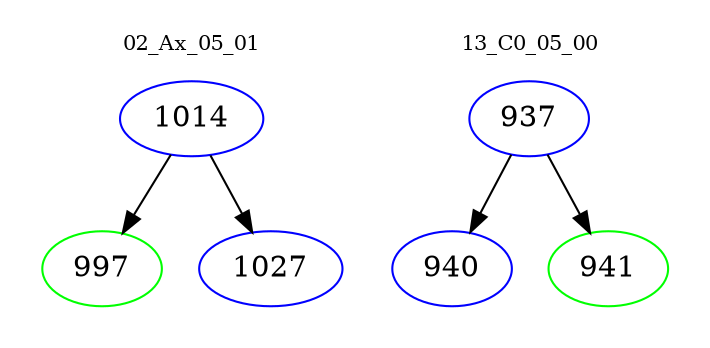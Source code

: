 digraph{
subgraph cluster_0 {
color = white
label = "02_Ax_05_01";
fontsize=10;
T0_1014 [label="1014", color="blue"]
T0_1014 -> T0_997 [color="black"]
T0_997 [label="997", color="green"]
T0_1014 -> T0_1027 [color="black"]
T0_1027 [label="1027", color="blue"]
}
subgraph cluster_1 {
color = white
label = "13_C0_05_00";
fontsize=10;
T1_937 [label="937", color="blue"]
T1_937 -> T1_940 [color="black"]
T1_940 [label="940", color="blue"]
T1_937 -> T1_941 [color="black"]
T1_941 [label="941", color="green"]
}
}
